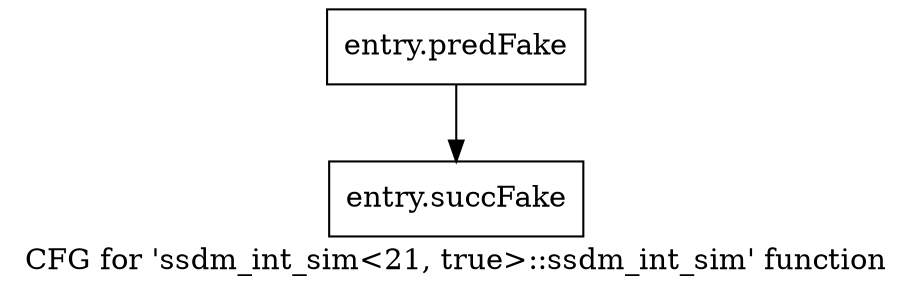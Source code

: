 digraph "CFG for 'ssdm_int_sim\<21, true\>::ssdm_int_sim' function" {
	label="CFG for 'ssdm_int_sim\<21, true\>::ssdm_int_sim' function";

	Node0x5a368f0 [shape=record,filename="",linenumber="",label="{entry.predFake}"];
	Node0x5a368f0 -> Node0x5ac3310[ callList="" memoryops="" filename="/home/omerfaruk/tools/Xilinx/Vitis_HLS/2023.2/include/etc/ap_common.h" execusionnum="3"];
	Node0x5ac3310 [shape=record,filename="/home/omerfaruk/tools/Xilinx/Vitis_HLS/2023.2/include/etc/ap_common.h",linenumber="662",label="{entry.succFake}"];
}
